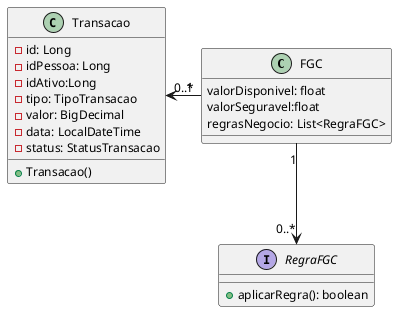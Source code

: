 @startuml
skinparam defaultFontSize 12

class FGC {
  valorDisponivel: float
  valorSeguravel:float
  regrasNegocio: List<RegraFGC>
}

interface RegraFGC {
  + aplicarRegra(): boolean
}

class Transacao {
  -id: Long
  -idPessoa: Long
  -idAtivo:Long
  -tipo: TipoTransacao
  -valor: BigDecimal
  -data: LocalDateTime
  -status: StatusTransacao
  + Transacao()
}

FGC "1" --> "0..*" RegraFGC
FGC "1" -left-> "0..*" Transacao
@enduml
